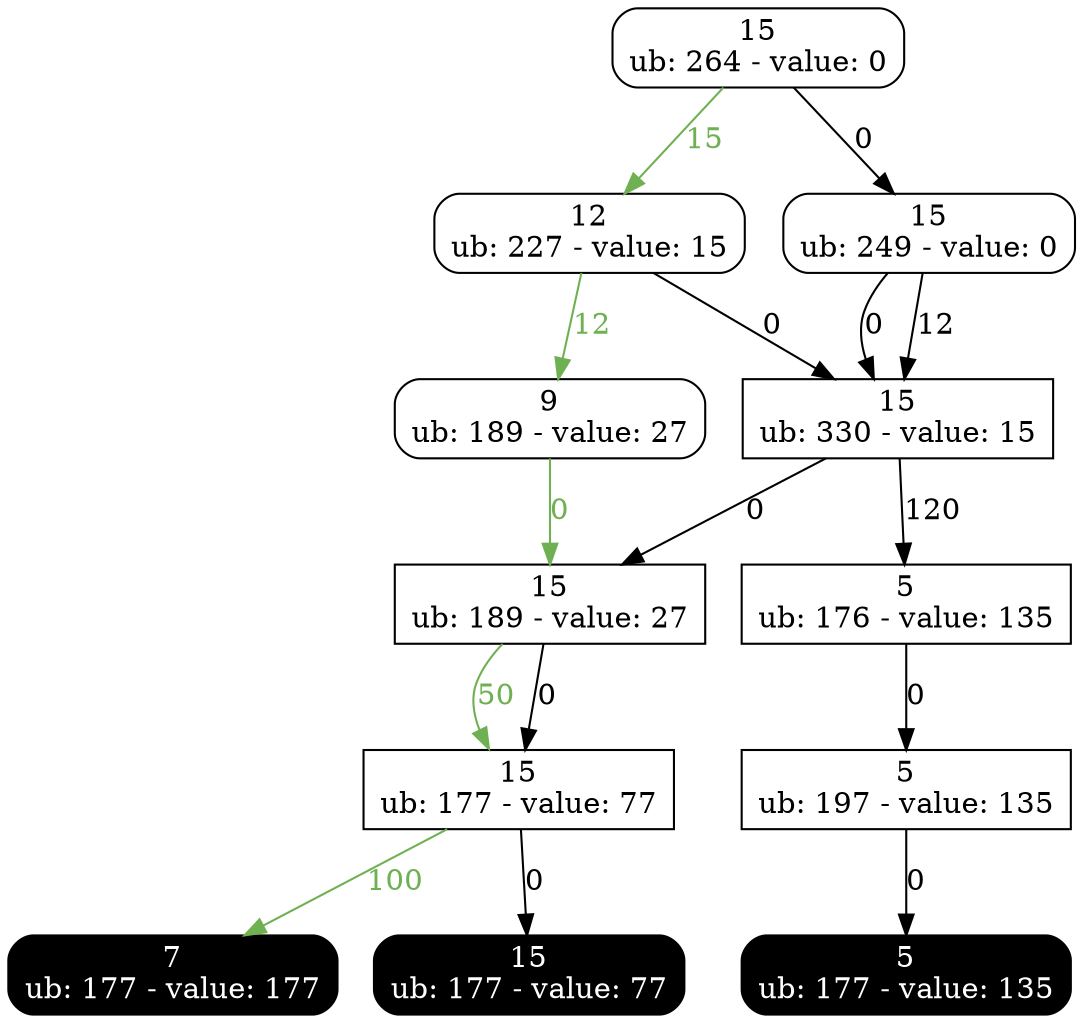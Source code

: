 digraph relaxed{
1896277646 [label="15
ub: 264 - value: 0", style=rounded, shape=rectangle, tooltip="Exact node"];
2128227771 [label="12
ub: 227 - value: 15", style=rounded, shape=rectangle, tooltip="Exact node"];
1996181658 [label="15
ub: 249 - value: 0", style=rounded, shape=rectangle, tooltip="Exact node"];
1637070917 [label="9
ub: 189 - value: 27", style=rounded, shape=rectangle, tooltip="Exact node"];
205797316 [label="15
ub: 330 - value: 15", shape=box, tooltip="Relaxed node"];
935044096 [label="5
ub: 176 - value: 135", shape=box, tooltip="Relaxed node"];
625576447 [label="15
ub: 189 - value: 27", shape=box, tooltip="Relaxed node"];
1237514926 [label="5
ub: 197 - value: 135", shape=box, tooltip="Relaxed node"];
835648992 [label="15
ub: 177 - value: 77", shape=box, tooltip="Relaxed node"];
1368884364 [label="5
ub: 177 - value: 135", shape=box, tooltip="Relaxed node", style="filled, rounded", shape=rectangle, color=black, fontcolor=white, tooltip="Terminal node"];
772777427 [label="7
ub: 177 - value: 177", shape=box, tooltip="Relaxed node", style="filled, rounded", shape=rectangle, color=black, fontcolor=white, tooltip="Terminal node"];
1751075886 [label="15
ub: 177 - value: 77", shape=box, tooltip="Relaxed node", style="filled, rounded", shape=rectangle, color=black, fontcolor=white, tooltip="Terminal node"];
2128227771 -> 205797316 [label=0, tooltip="Decision: assign 0 to var 1"];
625576447 -> 835648992 [label=50, tooltip="Decision: assign 1 to var 3", color="#6fb052", fontcolor="#6fb052"];
835648992 -> 1751075886 [label=0, tooltip="Decision: assign 0 to var 4"];
1896277646 -> 2128227771 [label=15, tooltip="Decision: assign 1 to var 0", color="#6fb052", fontcolor="#6fb052"];
835648992 -> 772777427 [label=100, tooltip="Decision: assign 1 to var 4", color="#6fb052", fontcolor="#6fb052"];
1637070917 -> 625576447 [label=0, tooltip="Decision: assign 0 to var 2", color="#6fb052", fontcolor="#6fb052"];
1896277646 -> 1996181658 [label=0, tooltip="Decision: assign 0 to var 0"];
1996181658 -> 205797316 [label=0, tooltip="Decision: assign 0 to var 1"];
1237514926 -> 1368884364 [label=0, tooltip="Decision: assign 0 to var 4"];
935044096 -> 1237514926 [label=0, tooltip="Decision: assign 0 to var 3"];
205797316 -> 935044096 [label=120, tooltip="Decision: assign 1 to var 2"];
2128227771 -> 1637070917 [label=12, tooltip="Decision: assign 1 to var 1", color="#6fb052", fontcolor="#6fb052"];
625576447 -> 835648992 [label=0, tooltip="Decision: assign 0 to var 3"];
1996181658 -> 205797316 [label=12, tooltip="Decision: assign 1 to var 1"];
205797316 -> 625576447 [label=0, tooltip="Decision: assign 0 to var 2"];
}